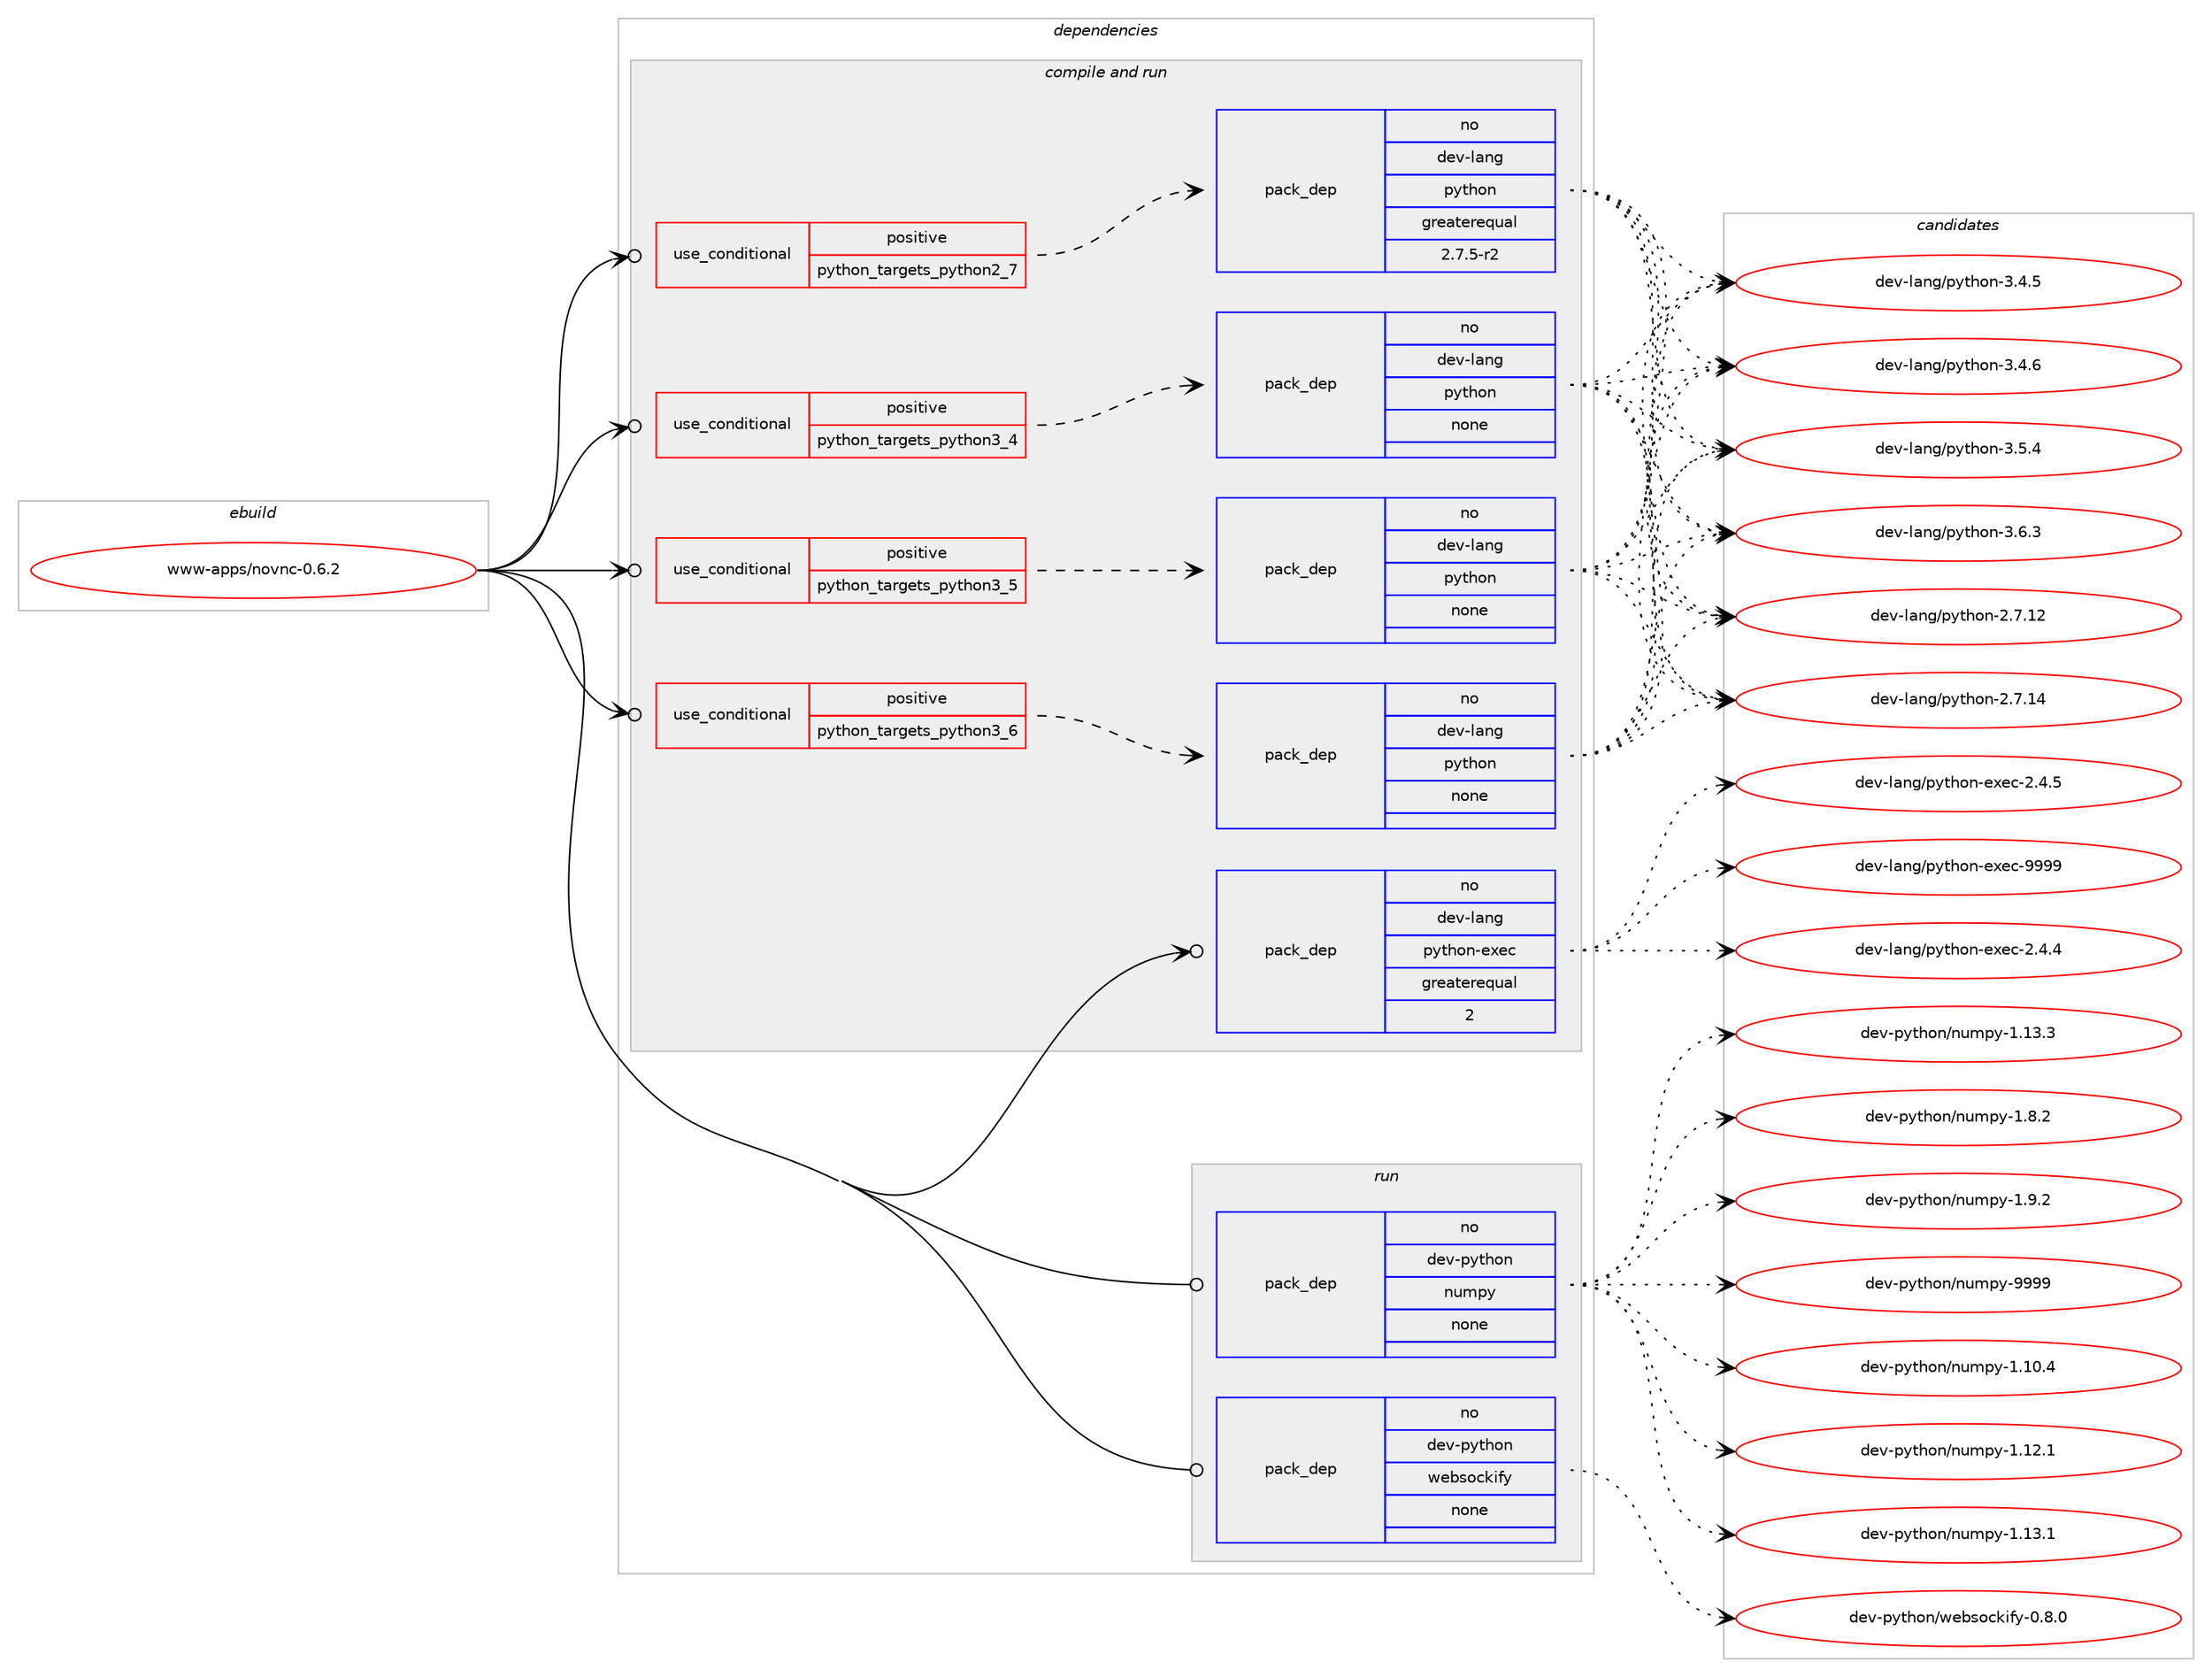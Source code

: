 digraph prolog {

# *************
# Graph options
# *************

newrank=true;
concentrate=true;
compound=true;
graph [rankdir=LR,fontname=Helvetica,fontsize=10,ranksep=1.5];#, ranksep=2.5, nodesep=0.2];
edge  [arrowhead=vee];
node  [fontname=Helvetica,fontsize=10];

# **********
# The ebuild
# **********

subgraph cluster_leftcol {
color=gray;
rank=same;
label=<<i>ebuild</i>>;
id [label="www-apps/novnc-0.6.2", color=red, width=4, href="../www-apps/novnc-0.6.2.svg"];
}

# ****************
# The dependencies
# ****************

subgraph cluster_midcol {
color=gray;
label=<<i>dependencies</i>>;
subgraph cluster_compile {
fillcolor="#eeeeee";
style=filled;
label=<<i>compile</i>>;
}
subgraph cluster_compileandrun {
fillcolor="#eeeeee";
style=filled;
label=<<i>compile and run</i>>;
subgraph cond119545 {
dependency501614 [label=<<TABLE BORDER="0" CELLBORDER="1" CELLSPACING="0" CELLPADDING="4"><TR><TD ROWSPAN="3" CELLPADDING="10">use_conditional</TD></TR><TR><TD>positive</TD></TR><TR><TD>python_targets_python2_7</TD></TR></TABLE>>, shape=none, color=red];
subgraph pack372895 {
dependency501615 [label=<<TABLE BORDER="0" CELLBORDER="1" CELLSPACING="0" CELLPADDING="4" WIDTH="220"><TR><TD ROWSPAN="6" CELLPADDING="30">pack_dep</TD></TR><TR><TD WIDTH="110">no</TD></TR><TR><TD>dev-lang</TD></TR><TR><TD>python</TD></TR><TR><TD>greaterequal</TD></TR><TR><TD>2.7.5-r2</TD></TR></TABLE>>, shape=none, color=blue];
}
dependency501614:e -> dependency501615:w [weight=20,style="dashed",arrowhead="vee"];
}
id:e -> dependency501614:w [weight=20,style="solid",arrowhead="odotvee"];
subgraph cond119546 {
dependency501616 [label=<<TABLE BORDER="0" CELLBORDER="1" CELLSPACING="0" CELLPADDING="4"><TR><TD ROWSPAN="3" CELLPADDING="10">use_conditional</TD></TR><TR><TD>positive</TD></TR><TR><TD>python_targets_python3_4</TD></TR></TABLE>>, shape=none, color=red];
subgraph pack372896 {
dependency501617 [label=<<TABLE BORDER="0" CELLBORDER="1" CELLSPACING="0" CELLPADDING="4" WIDTH="220"><TR><TD ROWSPAN="6" CELLPADDING="30">pack_dep</TD></TR><TR><TD WIDTH="110">no</TD></TR><TR><TD>dev-lang</TD></TR><TR><TD>python</TD></TR><TR><TD>none</TD></TR><TR><TD></TD></TR></TABLE>>, shape=none, color=blue];
}
dependency501616:e -> dependency501617:w [weight=20,style="dashed",arrowhead="vee"];
}
id:e -> dependency501616:w [weight=20,style="solid",arrowhead="odotvee"];
subgraph cond119547 {
dependency501618 [label=<<TABLE BORDER="0" CELLBORDER="1" CELLSPACING="0" CELLPADDING="4"><TR><TD ROWSPAN="3" CELLPADDING="10">use_conditional</TD></TR><TR><TD>positive</TD></TR><TR><TD>python_targets_python3_5</TD></TR></TABLE>>, shape=none, color=red];
subgraph pack372897 {
dependency501619 [label=<<TABLE BORDER="0" CELLBORDER="1" CELLSPACING="0" CELLPADDING="4" WIDTH="220"><TR><TD ROWSPAN="6" CELLPADDING="30">pack_dep</TD></TR><TR><TD WIDTH="110">no</TD></TR><TR><TD>dev-lang</TD></TR><TR><TD>python</TD></TR><TR><TD>none</TD></TR><TR><TD></TD></TR></TABLE>>, shape=none, color=blue];
}
dependency501618:e -> dependency501619:w [weight=20,style="dashed",arrowhead="vee"];
}
id:e -> dependency501618:w [weight=20,style="solid",arrowhead="odotvee"];
subgraph cond119548 {
dependency501620 [label=<<TABLE BORDER="0" CELLBORDER="1" CELLSPACING="0" CELLPADDING="4"><TR><TD ROWSPAN="3" CELLPADDING="10">use_conditional</TD></TR><TR><TD>positive</TD></TR><TR><TD>python_targets_python3_6</TD></TR></TABLE>>, shape=none, color=red];
subgraph pack372898 {
dependency501621 [label=<<TABLE BORDER="0" CELLBORDER="1" CELLSPACING="0" CELLPADDING="4" WIDTH="220"><TR><TD ROWSPAN="6" CELLPADDING="30">pack_dep</TD></TR><TR><TD WIDTH="110">no</TD></TR><TR><TD>dev-lang</TD></TR><TR><TD>python</TD></TR><TR><TD>none</TD></TR><TR><TD></TD></TR></TABLE>>, shape=none, color=blue];
}
dependency501620:e -> dependency501621:w [weight=20,style="dashed",arrowhead="vee"];
}
id:e -> dependency501620:w [weight=20,style="solid",arrowhead="odotvee"];
subgraph pack372899 {
dependency501622 [label=<<TABLE BORDER="0" CELLBORDER="1" CELLSPACING="0" CELLPADDING="4" WIDTH="220"><TR><TD ROWSPAN="6" CELLPADDING="30">pack_dep</TD></TR><TR><TD WIDTH="110">no</TD></TR><TR><TD>dev-lang</TD></TR><TR><TD>python-exec</TD></TR><TR><TD>greaterequal</TD></TR><TR><TD>2</TD></TR></TABLE>>, shape=none, color=blue];
}
id:e -> dependency501622:w [weight=20,style="solid",arrowhead="odotvee"];
}
subgraph cluster_run {
fillcolor="#eeeeee";
style=filled;
label=<<i>run</i>>;
subgraph pack372900 {
dependency501623 [label=<<TABLE BORDER="0" CELLBORDER="1" CELLSPACING="0" CELLPADDING="4" WIDTH="220"><TR><TD ROWSPAN="6" CELLPADDING="30">pack_dep</TD></TR><TR><TD WIDTH="110">no</TD></TR><TR><TD>dev-python</TD></TR><TR><TD>numpy</TD></TR><TR><TD>none</TD></TR><TR><TD></TD></TR></TABLE>>, shape=none, color=blue];
}
id:e -> dependency501623:w [weight=20,style="solid",arrowhead="odot"];
subgraph pack372901 {
dependency501624 [label=<<TABLE BORDER="0" CELLBORDER="1" CELLSPACING="0" CELLPADDING="4" WIDTH="220"><TR><TD ROWSPAN="6" CELLPADDING="30">pack_dep</TD></TR><TR><TD WIDTH="110">no</TD></TR><TR><TD>dev-python</TD></TR><TR><TD>websockify</TD></TR><TR><TD>none</TD></TR><TR><TD></TD></TR></TABLE>>, shape=none, color=blue];
}
id:e -> dependency501624:w [weight=20,style="solid",arrowhead="odot"];
}
}

# **************
# The candidates
# **************

subgraph cluster_choices {
rank=same;
color=gray;
label=<<i>candidates</i>>;

subgraph choice372895 {
color=black;
nodesep=1;
choice10010111845108971101034711212111610411111045504655464950 [label="dev-lang/python-2.7.12", color=red, width=4,href="../dev-lang/python-2.7.12.svg"];
choice10010111845108971101034711212111610411111045504655464952 [label="dev-lang/python-2.7.14", color=red, width=4,href="../dev-lang/python-2.7.14.svg"];
choice100101118451089711010347112121116104111110455146524653 [label="dev-lang/python-3.4.5", color=red, width=4,href="../dev-lang/python-3.4.5.svg"];
choice100101118451089711010347112121116104111110455146524654 [label="dev-lang/python-3.4.6", color=red, width=4,href="../dev-lang/python-3.4.6.svg"];
choice100101118451089711010347112121116104111110455146534652 [label="dev-lang/python-3.5.4", color=red, width=4,href="../dev-lang/python-3.5.4.svg"];
choice100101118451089711010347112121116104111110455146544651 [label="dev-lang/python-3.6.3", color=red, width=4,href="../dev-lang/python-3.6.3.svg"];
dependency501615:e -> choice10010111845108971101034711212111610411111045504655464950:w [style=dotted,weight="100"];
dependency501615:e -> choice10010111845108971101034711212111610411111045504655464952:w [style=dotted,weight="100"];
dependency501615:e -> choice100101118451089711010347112121116104111110455146524653:w [style=dotted,weight="100"];
dependency501615:e -> choice100101118451089711010347112121116104111110455146524654:w [style=dotted,weight="100"];
dependency501615:e -> choice100101118451089711010347112121116104111110455146534652:w [style=dotted,weight="100"];
dependency501615:e -> choice100101118451089711010347112121116104111110455146544651:w [style=dotted,weight="100"];
}
subgraph choice372896 {
color=black;
nodesep=1;
choice10010111845108971101034711212111610411111045504655464950 [label="dev-lang/python-2.7.12", color=red, width=4,href="../dev-lang/python-2.7.12.svg"];
choice10010111845108971101034711212111610411111045504655464952 [label="dev-lang/python-2.7.14", color=red, width=4,href="../dev-lang/python-2.7.14.svg"];
choice100101118451089711010347112121116104111110455146524653 [label="dev-lang/python-3.4.5", color=red, width=4,href="../dev-lang/python-3.4.5.svg"];
choice100101118451089711010347112121116104111110455146524654 [label="dev-lang/python-3.4.6", color=red, width=4,href="../dev-lang/python-3.4.6.svg"];
choice100101118451089711010347112121116104111110455146534652 [label="dev-lang/python-3.5.4", color=red, width=4,href="../dev-lang/python-3.5.4.svg"];
choice100101118451089711010347112121116104111110455146544651 [label="dev-lang/python-3.6.3", color=red, width=4,href="../dev-lang/python-3.6.3.svg"];
dependency501617:e -> choice10010111845108971101034711212111610411111045504655464950:w [style=dotted,weight="100"];
dependency501617:e -> choice10010111845108971101034711212111610411111045504655464952:w [style=dotted,weight="100"];
dependency501617:e -> choice100101118451089711010347112121116104111110455146524653:w [style=dotted,weight="100"];
dependency501617:e -> choice100101118451089711010347112121116104111110455146524654:w [style=dotted,weight="100"];
dependency501617:e -> choice100101118451089711010347112121116104111110455146534652:w [style=dotted,weight="100"];
dependency501617:e -> choice100101118451089711010347112121116104111110455146544651:w [style=dotted,weight="100"];
}
subgraph choice372897 {
color=black;
nodesep=1;
choice10010111845108971101034711212111610411111045504655464950 [label="dev-lang/python-2.7.12", color=red, width=4,href="../dev-lang/python-2.7.12.svg"];
choice10010111845108971101034711212111610411111045504655464952 [label="dev-lang/python-2.7.14", color=red, width=4,href="../dev-lang/python-2.7.14.svg"];
choice100101118451089711010347112121116104111110455146524653 [label="dev-lang/python-3.4.5", color=red, width=4,href="../dev-lang/python-3.4.5.svg"];
choice100101118451089711010347112121116104111110455146524654 [label="dev-lang/python-3.4.6", color=red, width=4,href="../dev-lang/python-3.4.6.svg"];
choice100101118451089711010347112121116104111110455146534652 [label="dev-lang/python-3.5.4", color=red, width=4,href="../dev-lang/python-3.5.4.svg"];
choice100101118451089711010347112121116104111110455146544651 [label="dev-lang/python-3.6.3", color=red, width=4,href="../dev-lang/python-3.6.3.svg"];
dependency501619:e -> choice10010111845108971101034711212111610411111045504655464950:w [style=dotted,weight="100"];
dependency501619:e -> choice10010111845108971101034711212111610411111045504655464952:w [style=dotted,weight="100"];
dependency501619:e -> choice100101118451089711010347112121116104111110455146524653:w [style=dotted,weight="100"];
dependency501619:e -> choice100101118451089711010347112121116104111110455146524654:w [style=dotted,weight="100"];
dependency501619:e -> choice100101118451089711010347112121116104111110455146534652:w [style=dotted,weight="100"];
dependency501619:e -> choice100101118451089711010347112121116104111110455146544651:w [style=dotted,weight="100"];
}
subgraph choice372898 {
color=black;
nodesep=1;
choice10010111845108971101034711212111610411111045504655464950 [label="dev-lang/python-2.7.12", color=red, width=4,href="../dev-lang/python-2.7.12.svg"];
choice10010111845108971101034711212111610411111045504655464952 [label="dev-lang/python-2.7.14", color=red, width=4,href="../dev-lang/python-2.7.14.svg"];
choice100101118451089711010347112121116104111110455146524653 [label="dev-lang/python-3.4.5", color=red, width=4,href="../dev-lang/python-3.4.5.svg"];
choice100101118451089711010347112121116104111110455146524654 [label="dev-lang/python-3.4.6", color=red, width=4,href="../dev-lang/python-3.4.6.svg"];
choice100101118451089711010347112121116104111110455146534652 [label="dev-lang/python-3.5.4", color=red, width=4,href="../dev-lang/python-3.5.4.svg"];
choice100101118451089711010347112121116104111110455146544651 [label="dev-lang/python-3.6.3", color=red, width=4,href="../dev-lang/python-3.6.3.svg"];
dependency501621:e -> choice10010111845108971101034711212111610411111045504655464950:w [style=dotted,weight="100"];
dependency501621:e -> choice10010111845108971101034711212111610411111045504655464952:w [style=dotted,weight="100"];
dependency501621:e -> choice100101118451089711010347112121116104111110455146524653:w [style=dotted,weight="100"];
dependency501621:e -> choice100101118451089711010347112121116104111110455146524654:w [style=dotted,weight="100"];
dependency501621:e -> choice100101118451089711010347112121116104111110455146534652:w [style=dotted,weight="100"];
dependency501621:e -> choice100101118451089711010347112121116104111110455146544651:w [style=dotted,weight="100"];
}
subgraph choice372899 {
color=black;
nodesep=1;
choice1001011184510897110103471121211161041111104510112010199455046524652 [label="dev-lang/python-exec-2.4.4", color=red, width=4,href="../dev-lang/python-exec-2.4.4.svg"];
choice1001011184510897110103471121211161041111104510112010199455046524653 [label="dev-lang/python-exec-2.4.5", color=red, width=4,href="../dev-lang/python-exec-2.4.5.svg"];
choice10010111845108971101034711212111610411111045101120101994557575757 [label="dev-lang/python-exec-9999", color=red, width=4,href="../dev-lang/python-exec-9999.svg"];
dependency501622:e -> choice1001011184510897110103471121211161041111104510112010199455046524652:w [style=dotted,weight="100"];
dependency501622:e -> choice1001011184510897110103471121211161041111104510112010199455046524653:w [style=dotted,weight="100"];
dependency501622:e -> choice10010111845108971101034711212111610411111045101120101994557575757:w [style=dotted,weight="100"];
}
subgraph choice372900 {
color=black;
nodesep=1;
choice100101118451121211161041111104711011710911212145494649484652 [label="dev-python/numpy-1.10.4", color=red, width=4,href="../dev-python/numpy-1.10.4.svg"];
choice100101118451121211161041111104711011710911212145494649504649 [label="dev-python/numpy-1.12.1", color=red, width=4,href="../dev-python/numpy-1.12.1.svg"];
choice100101118451121211161041111104711011710911212145494649514649 [label="dev-python/numpy-1.13.1", color=red, width=4,href="../dev-python/numpy-1.13.1.svg"];
choice100101118451121211161041111104711011710911212145494649514651 [label="dev-python/numpy-1.13.3", color=red, width=4,href="../dev-python/numpy-1.13.3.svg"];
choice1001011184511212111610411111047110117109112121454946564650 [label="dev-python/numpy-1.8.2", color=red, width=4,href="../dev-python/numpy-1.8.2.svg"];
choice1001011184511212111610411111047110117109112121454946574650 [label="dev-python/numpy-1.9.2", color=red, width=4,href="../dev-python/numpy-1.9.2.svg"];
choice10010111845112121116104111110471101171091121214557575757 [label="dev-python/numpy-9999", color=red, width=4,href="../dev-python/numpy-9999.svg"];
dependency501623:e -> choice100101118451121211161041111104711011710911212145494649484652:w [style=dotted,weight="100"];
dependency501623:e -> choice100101118451121211161041111104711011710911212145494649504649:w [style=dotted,weight="100"];
dependency501623:e -> choice100101118451121211161041111104711011710911212145494649514649:w [style=dotted,weight="100"];
dependency501623:e -> choice100101118451121211161041111104711011710911212145494649514651:w [style=dotted,weight="100"];
dependency501623:e -> choice1001011184511212111610411111047110117109112121454946564650:w [style=dotted,weight="100"];
dependency501623:e -> choice1001011184511212111610411111047110117109112121454946574650:w [style=dotted,weight="100"];
dependency501623:e -> choice10010111845112121116104111110471101171091121214557575757:w [style=dotted,weight="100"];
}
subgraph choice372901 {
color=black;
nodesep=1;
choice10010111845112121116104111110471191019811511199107105102121454846564648 [label="dev-python/websockify-0.8.0", color=red, width=4,href="../dev-python/websockify-0.8.0.svg"];
dependency501624:e -> choice10010111845112121116104111110471191019811511199107105102121454846564648:w [style=dotted,weight="100"];
}
}

}
